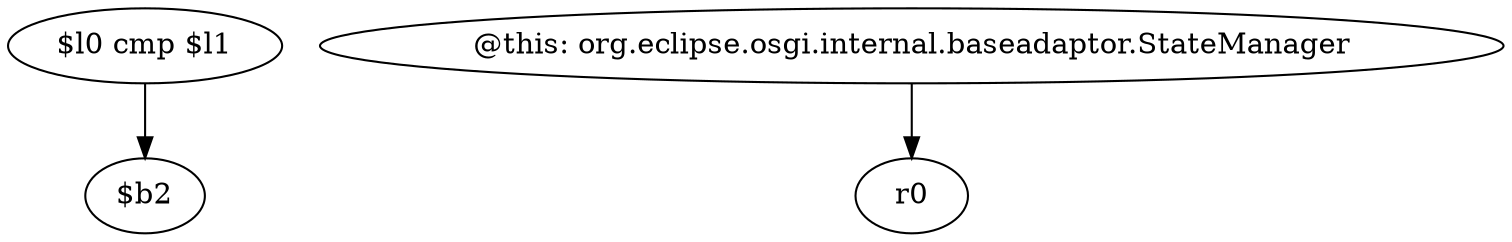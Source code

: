 digraph g {
0[label="$l0 cmp $l1"]
1[label="$b2"]
0->1[label=""]
2[label="@this: org.eclipse.osgi.internal.baseadaptor.StateManager"]
3[label="r0"]
2->3[label=""]
}